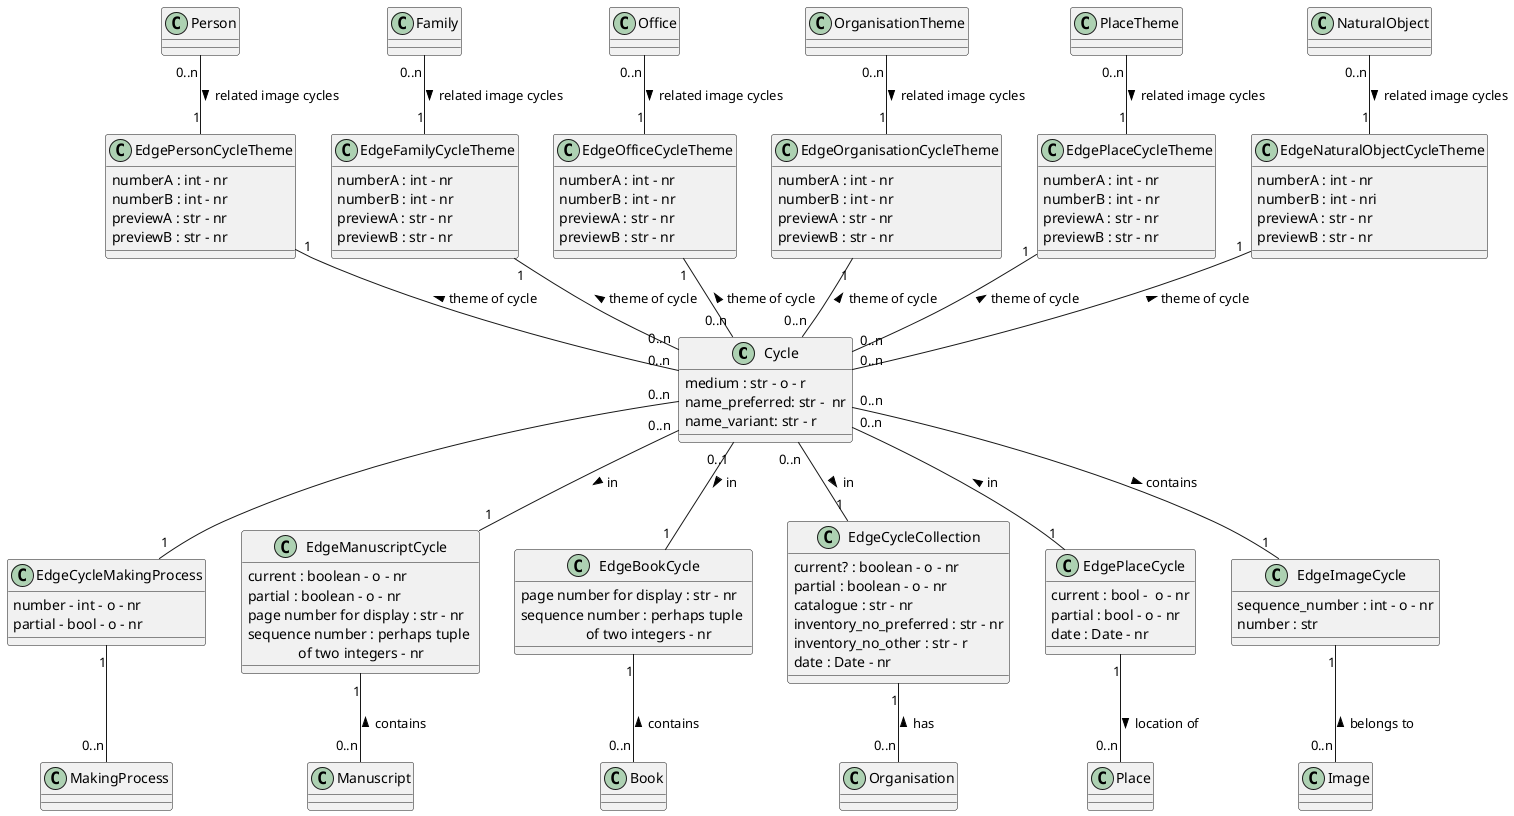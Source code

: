 @startuml Cycle
class Cycle 
Cycle : medium : str - o - r
Cycle : name_preferred: str -  nr 
Cycle : name_variant: str - r

class MakingProcess

class Person

class Family

class Office

class Organisation

class OrganisationTheme

class Place 

class PlaceTheme

class NaturalObject

class Image

class EdgePersonCycleTheme
EdgePersonCycleTheme : numberA : int - nr
EdgePersonCycleTheme : numberB : int - nr
EdgePersonCycleTheme : previewA : str - nr
EdgePersonCycleTheme : previewB : str - nr

class EdgeFamilyCycleTheme
EdgeFamilyCycleTheme : numberA : int - nr
EdgeFamilyCycleTheme : numberB : int - nr
EdgeFamilyCycleTheme : previewA : str - nr
EdgeFamilyCycleTheme : previewB : str - nr

class EdgeOfficeCycleTheme
EdgeOfficeCycleTheme : numberA : int - nr
EdgeOfficeCycleTheme : numberB : int - nr
EdgeOfficeCycleTheme : previewA : str - nr
EdgeOfficeCycleTheme : previewB : str - nr

class EdgeOrganisationCycleTheme
EdgeOrganisationCycleTheme : numberA : int - nr
EdgeOrganisationCycleTheme : numberB : int - nr
EdgeOrganisationCycleTheme : previewA : str - nr
EdgeOrganisationCycleTheme : previewB : str - nr

class EdgePlaceCycleTheme
EdgePlaceCycleTheme : numberA : int - nr
EdgePlaceCycleTheme : numberB : int - nr
EdgePlaceCycleTheme : previewA : str - nr
EdgePlaceCycleTheme : previewB : str - nr

class EdgeNaturalObjectCycleTheme
EdgeNaturalObjectCycleTheme : numberA : int - nr
EdgeNaturalObjectCycleTheme : numberB : int - nri
EdgeNaturalObjectCycleTheme : previewA : str - nr
EdgeNaturalObjectCycleTheme : previewB : str - nr

class EdgeCycleMakingProcess
EdgeCycleMakingProcess : number - int - o - nr
EdgeCycleMakingProcess : partial - bool - o - nr

class EdgeManuscriptCycle
EdgeManuscriptCycle : current : boolean - o - nr
EdgeManuscriptCycle : partial : boolean - o - nr
EdgeManuscriptCycle : page number for display : str - nr
EdgeManuscriptCycle : sequence number : perhaps tuple \n              of two integers - nr

class EdgeBookCycle
EdgeBookCycle : page number for display : str - nr
EdgeBookCycle : sequence number : perhaps tuple \n                  of two integers - nr

class EdgeCycleCollection
EdgeCycleCollection : current? : boolean - o - nr
EdgeCycleCollection : partial : boolean - o - nr
EdgeCycleCollection : catalogue : str - nr
EdgeCycleCollection : inventory_no_preferred : str - nr
EdgeCycleCollection : inventory_no_other : str - r
EdgeCycleCollection : date : Date - nr

class EdgePlaceCycle
EdgePlaceCycle : current : bool -  o - nr
EdgePlaceCycle : partial : bool - o - nr
EdgePlaceCycle : date : Date - nr

class EdgeImageCycle
EdgeImageCycle : sequence_number : int - o - nr
EdgeImageCycle : number : str




Person "0..n" -- "1" EdgePersonCycleTheme : related image cycles >
EdgePersonCycleTheme "1" -- "0..n" Cycle : theme of cycle <

Family "0..n" -- "1" EdgeFamilyCycleTheme : related image cycles >
EdgeFamilyCycleTheme "1" -- "0..n" Cycle : theme of cycle <

Office "0..n" -- "1" EdgeOfficeCycleTheme : related image cycles >
EdgeOfficeCycleTheme "1" -- "0..n" Cycle : theme of cycle <

OrganisationTheme "0..n" -- "1" EdgeOrganisationCycleTheme : related image cycles >
EdgeOrganisationCycleTheme "1" -- "0..n" Cycle : theme of cycle <

PlaceTheme "0..n" -- "1" EdgePlaceCycleTheme : related image cycles >
EdgePlaceCycleTheme "1" -- "0..n" Cycle : theme of cycle <

NaturalObject "0..n" -- "1" EdgeNaturalObjectCycleTheme : related image cycles >
EdgeNaturalObjectCycleTheme "1" -- "0..n" Cycle : theme of cycle <

Cycle "0..n" -- "1" EdgeCycleMakingProcess 
EdgeCycleMakingProcess "1" -- "0..n" MakingProcess

Cycle "0..n" -- "1" EdgePlaceCycle : < in
EdgePlaceCycle  "1" -- "0..n" Place :  location of  >

Cycle "0..n" -- "1" EdgeCycleCollection : in >
EdgeCycleCollection "1" -- "0..n" Organisation : has  <

Cycle "0..n" -- "1" EdgeManuscriptCycle : in > 
EdgeManuscriptCycle "1" -- "0..n" Manuscript : contains <

Cycle "0..1" -- "1" EdgeBookCycle : in > 
EdgeBookCycle "1" -- "0..n" Book : contains <

Cycle "0..n" -- "1" EdgeImageCycle : > contains
EdgeImageCycle "1" -- "0..n" Image : belongs to <



@enduml